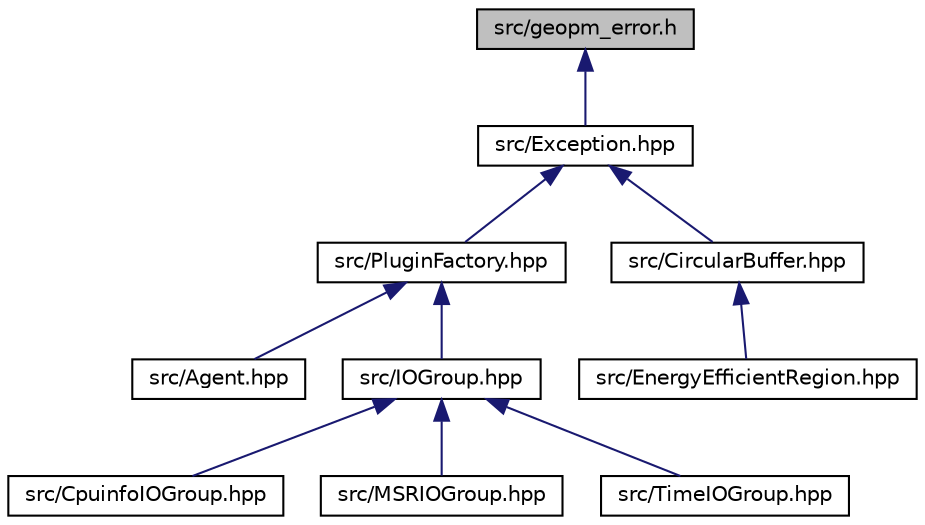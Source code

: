 digraph "src/geopm_error.h"
{
  edge [fontname="Helvetica",fontsize="10",labelfontname="Helvetica",labelfontsize="10"];
  node [fontname="Helvetica",fontsize="10",shape=record];
  Node2 [label="src/geopm_error.h",height=0.2,width=0.4,color="black", fillcolor="grey75", style="filled", fontcolor="black"];
  Node2 -> Node3 [dir="back",color="midnightblue",fontsize="10",style="solid",fontname="Helvetica"];
  Node3 [label="src/Exception.hpp",height=0.2,width=0.4,color="black", fillcolor="white", style="filled",URL="$_exception_8hpp.html"];
  Node3 -> Node4 [dir="back",color="midnightblue",fontsize="10",style="solid",fontname="Helvetica"];
  Node4 [label="src/PluginFactory.hpp",height=0.2,width=0.4,color="black", fillcolor="white", style="filled",URL="$_plugin_factory_8hpp.html"];
  Node4 -> Node5 [dir="back",color="midnightblue",fontsize="10",style="solid",fontname="Helvetica"];
  Node5 [label="src/Agent.hpp",height=0.2,width=0.4,color="black", fillcolor="white", style="filled",URL="$_agent_8hpp.html"];
  Node4 -> Node6 [dir="back",color="midnightblue",fontsize="10",style="solid",fontname="Helvetica"];
  Node6 [label="src/IOGroup.hpp",height=0.2,width=0.4,color="black", fillcolor="white", style="filled",URL="$_i_o_group_8hpp.html"];
  Node6 -> Node7 [dir="back",color="midnightblue",fontsize="10",style="solid",fontname="Helvetica"];
  Node7 [label="src/CpuinfoIOGroup.hpp",height=0.2,width=0.4,color="black", fillcolor="white", style="filled",URL="$_cpuinfo_i_o_group_8hpp.html"];
  Node6 -> Node8 [dir="back",color="midnightblue",fontsize="10",style="solid",fontname="Helvetica"];
  Node8 [label="src/MSRIOGroup.hpp",height=0.2,width=0.4,color="black", fillcolor="white", style="filled",URL="$_m_s_r_i_o_group_8hpp.html"];
  Node6 -> Node9 [dir="back",color="midnightblue",fontsize="10",style="solid",fontname="Helvetica"];
  Node9 [label="src/TimeIOGroup.hpp",height=0.2,width=0.4,color="black", fillcolor="white", style="filled",URL="$_time_i_o_group_8hpp.html"];
  Node3 -> Node10 [dir="back",color="midnightblue",fontsize="10",style="solid",fontname="Helvetica"];
  Node10 [label="src/CircularBuffer.hpp",height=0.2,width=0.4,color="black", fillcolor="white", style="filled",URL="$_circular_buffer_8hpp.html"];
  Node10 -> Node11 [dir="back",color="midnightblue",fontsize="10",style="solid",fontname="Helvetica"];
  Node11 [label="src/EnergyEfficientRegion.hpp",height=0.2,width=0.4,color="black", fillcolor="white", style="filled",URL="$_energy_efficient_region_8hpp.html"];
}
